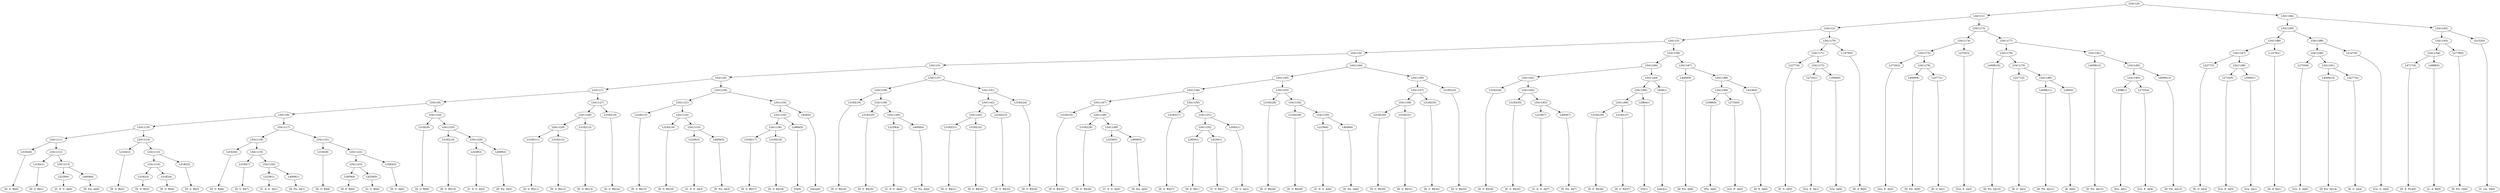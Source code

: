 digraph sample{
"L3182(0)"->"[D  G  B](0)"
"L3182(1)"->"[D  G  B](1)"
"L2239(0)"->"[C  D  G  A](0)"
"L4009(0)"->"[D  Fis  A](0)"
"L5411(13)"->"L2239(0)"
"L5411(13)"->"L4009(0)"
"L5411(12)"->"L3182(1)"
"L5411(12)"->"L5411(13)"
"L5411(11)"->"L3182(0)"
"L5411(11)"->"L5411(12)"
"L3182(2)"->"[D  G  B](2)"
"L3182(3)"->"[D  G  B](3)"
"L3182(4)"->"[D  G  B](4)"
"L5411(16)"->"L3182(3)"
"L5411(16)"->"L3182(4)"
"L3182(5)"->"[D  G  B](5)"
"L5411(15)"->"L5411(16)"
"L5411(15)"->"L3182(5)"
"L5411(14)"->"L3182(2)"
"L5411(14)"->"L5411(15)"
"L5411(10)"->"L5411(11)"
"L5411(10)"->"L5411(14)"
"L3182(6)"->"[D  G  B](6)"
"L3182(7)"->"[D  G  B](7)"
"L2239(1)"->"[C  D  G  A](1)"
"L4009(1)"->"[D  Fis  A](1)"
"L5411(20)"->"L2239(1)"
"L5411(20)"->"L4009(1)"
"L5411(19)"->"L3182(7)"
"L5411(19)"->"L5411(20)"
"L5411(18)"->"L3182(6)"
"L5411(18)"->"L5411(19)"
"L3182(8)"->"[D  G  B](8)"
"L2859(0)"->"[D  E  B](0)"
"L4230(0)"->"[C  G  B](0)"
"L5411(23)"->"L2859(0)"
"L5411(23)"->"L4230(0)"
"L3562(0)"->"[D  G  A](0)"
"L5411(22)"->"L5411(23)"
"L5411(22)"->"L3562(0)"
"L5411(21)"->"L3182(8)"
"L5411(21)"->"L5411(22)"
"L5411(17)"->"L5411(18)"
"L5411(17)"->"L5411(21)"
"L5411(9)"->"L5411(10)"
"L5411(9)"->"L5411(17)"
"L3182(9)"->"[D  G  B](9)"
"L3182(10)"->"[D  G  B](10)"
"L2239(2)"->"[C  D  G  A](2)"
"L4009(2)"->"[D  Fis  A](2)"
"L5411(26)"->"L2239(2)"
"L5411(26)"->"L4009(2)"
"L5411(25)"->"L3182(10)"
"L5411(25)"->"L5411(26)"
"L5411(24)"->"L3182(9)"
"L5411(24)"->"L5411(25)"
"L5411(8)"->"L5411(9)"
"L5411(8)"->"L5411(24)"
"L3182(11)"->"[D  G  B](11)"
"L3182(12)"->"[D  G  B](12)"
"L5411(29)"->"L3182(11)"
"L5411(29)"->"L3182(12)"
"L3182(13)"->"[D  G  B](13)"
"L5411(28)"->"L5411(29)"
"L5411(28)"->"L3182(13)"
"L3182(14)"->"[D  G  B](14)"
"L5411(27)"->"L5411(28)"
"L5411(27)"->"L3182(14)"
"L5411(7)"->"L5411(8)"
"L5411(7)"->"L5411(27)"
"L3182(15)"->"[D  G  B](15)"
"L3182(16)"->"[D  G  B](16)"
"L2239(3)"->"[C  D  G  A](3)"
"L4009(3)"->"[D  Fis  A](3)"
"L5411(33)"->"L2239(3)"
"L5411(33)"->"L4009(3)"
"L5411(32)"->"L3182(16)"
"L5411(32)"->"L5411(33)"
"L5411(31)"->"L3182(15)"
"L5411(31)"->"L5411(32)"
"L3182(17)"->"[D  G  B](17)"
"L3182(18)"->"[D  G  B](18)"
"L5411(36)"->"L3182(17)"
"L5411(36)"->"L3182(18)"
"L2884(0)"->"[G](0)"
"L5411(35)"->"L5411(36)"
"L5411(35)"->"L2884(0)"
"L826(0)"->"[rest](0)"
"L5411(34)"->"L5411(35)"
"L5411(34)"->"L826(0)"
"L5411(30)"->"L5411(31)"
"L5411(30)"->"L5411(34)"
"L5411(6)"->"L5411(7)"
"L5411(6)"->"L5411(30)"
"L3182(19)"->"[D  G  B](19)"
"L3182(20)"->"[D  G  B](20)"
"L2239(4)"->"[C  D  G  A](4)"
"L4009(4)"->"[D  Fis  A](4)"
"L5411(40)"->"L2239(4)"
"L5411(40)"->"L4009(4)"
"L5411(39)"->"L3182(20)"
"L5411(39)"->"L5411(40)"
"L5411(38)"->"L3182(19)"
"L5411(38)"->"L5411(39)"
"L3182(21)"->"[D  G  B](21)"
"L3182(22)"->"[D  G  B](22)"
"L5411(43)"->"L3182(21)"
"L5411(43)"->"L3182(22)"
"L3182(23)"->"[D  G  B](23)"
"L5411(42)"->"L5411(43)"
"L5411(42)"->"L3182(23)"
"L3182(24)"->"[D  G  B](24)"
"L5411(41)"->"L5411(42)"
"L5411(41)"->"L3182(24)"
"L5411(37)"->"L5411(38)"
"L5411(37)"->"L5411(41)"
"L5411(5)"->"L5411(6)"
"L5411(5)"->"L5411(37)"
"L3182(25)"->"[D  G  B](25)"
"L3182(26)"->"[D  G  B](26)"
"L2239(5)"->"[C  D  G  A](5)"
"L4009(5)"->"[D  Fis  A](5)"
"L5411(49)"->"L2239(5)"
"L5411(49)"->"L4009(5)"
"L5411(48)"->"L3182(26)"
"L5411(48)"->"L5411(49)"
"L5411(47)"->"L3182(25)"
"L5411(47)"->"L5411(48)"
"L3182(27)"->"[D  G  B](27)"
"L2859(1)"->"[D  E  B](1)"
"L4230(1)"->"[C  G  B](1)"
"L5411(52)"->"L2859(1)"
"L5411(52)"->"L4230(1)"
"L3562(1)"->"[D  G  A](1)"
"L5411(51)"->"L5411(52)"
"L5411(51)"->"L3562(1)"
"L5411(50)"->"L3182(27)"
"L5411(50)"->"L5411(51)"
"L5411(46)"->"L5411(47)"
"L5411(46)"->"L5411(50)"
"L3182(28)"->"[D  G  B](28)"
"L3182(29)"->"[D  G  B](29)"
"L2239(6)"->"[C  D  G  A](6)"
"L4009(6)"->"[D  Fis  A](6)"
"L5411(55)"->"L2239(6)"
"L5411(55)"->"L4009(6)"
"L5411(54)"->"L3182(29)"
"L5411(54)"->"L5411(55)"
"L5411(53)"->"L3182(28)"
"L5411(53)"->"L5411(54)"
"L5411(45)"->"L5411(46)"
"L5411(45)"->"L5411(53)"
"L3182(30)"->"[D  G  B](30)"
"L3182(31)"->"[D  G  B](31)"
"L5411(58)"->"L3182(30)"
"L5411(58)"->"L3182(31)"
"L3182(32)"->"[D  G  B](32)"
"L5411(57)"->"L5411(58)"
"L5411(57)"->"L3182(32)"
"L3182(33)"->"[D  G  B](33)"
"L5411(56)"->"L5411(57)"
"L5411(56)"->"L3182(33)"
"L5411(44)"->"L5411(45)"
"L5411(44)"->"L5411(56)"
"L5411(4)"->"L5411(5)"
"L5411(4)"->"L5411(44)"
"L3182(34)"->"[D  G  B](34)"
"L3182(35)"->"[D  G  B](35)"
"L2239(7)"->"[C  D  G  A](7)"
"L4009(7)"->"[D  Fis  A](7)"
"L5411(63)"->"L2239(7)"
"L5411(63)"->"L4009(7)"
"L5411(62)"->"L3182(35)"
"L5411(62)"->"L5411(63)"
"L5411(61)"->"L3182(34)"
"L5411(61)"->"L5411(62)"
"L3182(36)"->"[D  G  B](36)"
"L3182(37)"->"[D  G  B](37)"
"L5411(66)"->"L3182(36)"
"L5411(66)"->"L3182(37)"
"L2884(1)"->"[G](1)"
"L5411(65)"->"L5411(66)"
"L5411(65)"->"L2884(1)"
"L826(1)"->"[rest](1)"
"L5411(64)"->"L5411(65)"
"L5411(64)"->"L826(1)"
"L5411(60)"->"L5411(61)"
"L5411(60)"->"L5411(64)"
"L4009(8)"->"[D  Fis  A](8)"
"L3386(0)"->"[Fis  A](0)"
"L2733(0)"->"[Cis  E  A](0)"
"L5411(69)"->"L3386(0)"
"L5411(69)"->"L2733(0)"
"L4236(0)"->"[D  E  A](0)"
"L5411(68)"->"L5411(69)"
"L5411(68)"->"L4236(0)"
"L5411(67)"->"L4009(8)"
"L5411(67)"->"L5411(68)"
"L5411(59)"->"L5411(60)"
"L5411(59)"->"L5411(67)"
"L5411(3)"->"L5411(4)"
"L5411(3)"->"L5411(59)"
"L2277(0)"->"[E  G  A](0)"
"L2733(1)"->"[Cis  E  A](1)"
"L3560(0)"->"[Cis  A](0)"
"L5411(72)"->"L2733(1)"
"L5411(72)"->"L3560(0)"
"L5411(71)"->"L2277(0)"
"L5411(71)"->"L5411(72)"
"L-1479(0)"->"[D  A  B](0)"
"L5411(70)"->"L5411(71)"
"L5411(70)"->"L-1479(0)"
"L5411(2)"->"L5411(3)"
"L5411(2)"->"L5411(70)"
"L2733(2)"->"[Cis  E  A](2)"
"L4009(9)"->"[D  Fis  A](9)"
"L2277(1)"->"[E  G  A](1)"
"L5411(76)"->"L4009(9)"
"L5411(76)"->"L2277(1)"
"L5411(75)"->"L2733(2)"
"L5411(75)"->"L5411(76)"
"L2733(3)"->"[Cis  E  A](3)"
"L5411(74)"->"L5411(75)"
"L5411(74)"->"L2733(3)"
"L4009(10)"->"[D  Fis  A](10)"
"L2277(2)"->"[E  G  A](2)"
"L4009(11)"->"[D  Fis  A](11)"
"L285(0)"->"[E  A](0)"
"L5411(80)"->"L4009(11)"
"L5411(80)"->"L285(0)"
"L5411(79)"->"L2277(2)"
"L5411(79)"->"L5411(80)"
"L5411(78)"->"L4009(10)"
"L5411(78)"->"L5411(79)"
"L4009(12)"->"[D  Fis  A](12)"
"L3386(1)"->"[Fis  A](1)"
"L2733(4)"->"[Cis  E  A](4)"
"L5411(83)"->"L3386(1)"
"L5411(83)"->"L2733(4)"
"L4009(13)"->"[D  Fis  A](13)"
"L5411(82)"->"L5411(83)"
"L5411(82)"->"L4009(13)"
"L5411(81)"->"L4009(12)"
"L5411(81)"->"L5411(82)"
"L5411(77)"->"L5411(78)"
"L5411(77)"->"L5411(81)"
"L5411(73)"->"L5411(74)"
"L5411(73)"->"L5411(77)"
"L5411(1)"->"L5411(2)"
"L5411(1)"->"L5411(73)"
"L2277(3)"->"[E  G  A](3)"
"L2733(5)"->"[Cis  E  A](5)"
"L3560(1)"->"[Cis  A](1)"
"L5411(88)"->"L2733(5)"
"L5411(88)"->"L3560(1)"
"L5411(87)"->"L2277(3)"
"L5411(87)"->"L5411(88)"
"L-1479(1)"->"[D  A  B](1)"
"L5411(86)"->"L5411(87)"
"L5411(86)"->"L-1479(1)"
"L2733(6)"->"[Cis  E  A](6)"
"L4009(14)"->"[D  Fis  A](14)"
"L2277(4)"->"[E  G  A](4)"
"L5411(91)"->"L4009(14)"
"L5411(91)"->"L2277(4)"
"L5411(90)"->"L2733(6)"
"L5411(90)"->"L5411(91)"
"L4147(0)"->"[Cis  G  A](0)"
"L5411(89)"->"L5411(90)"
"L5411(89)"->"L4147(0)"
"L5411(85)"->"L5411(86)"
"L5411(85)"->"L5411(89)"
"L4717(0)"->"[D  E  Fis](0)"
"L4888(0)"->"[C  A  B](0)"
"L5411(94)"->"L4717(0)"
"L5411(94)"->"L4888(0)"
"L2778(0)"->"[E  Fis  G](0)"
"L5411(93)"->"L5411(94)"
"L5411(93)"->"L2778(0)"
"L5152(0)"->"[C  Cis  D](0)"
"L5411(92)"->"L5411(93)"
"L5411(92)"->"L5152(0)"
"L5411(84)"->"L5411(85)"
"L5411(84)"->"L5411(92)"
"L5411(0)"->"L5411(1)"
"L5411(0)"->"L5411(84)"
{rank = min; "L5411(0)"}
{rank = same; "L5411(1)"; "L5411(84)";}
{rank = same; "L5411(2)"; "L5411(73)"; "L5411(85)"; "L5411(92)";}
{rank = same; "L5411(3)"; "L5411(70)"; "L5411(74)"; "L5411(77)"; "L5411(86)"; "L5411(89)"; "L5411(93)"; "L5152(0)";}
{rank = same; "L5411(4)"; "L5411(59)"; "L5411(71)"; "L-1479(0)"; "L5411(75)"; "L2733(3)"; "L5411(78)"; "L5411(81)"; "L5411(87)"; "L-1479(1)"; "L5411(90)"; "L4147(0)"; "L5411(94)"; "L2778(0)";}
{rank = same; "L5411(5)"; "L5411(44)"; "L5411(60)"; "L5411(67)"; "L2277(0)"; "L5411(72)"; "L2733(2)"; "L5411(76)"; "L4009(10)"; "L5411(79)"; "L4009(12)"; "L5411(82)"; "L2277(3)"; "L5411(88)"; "L2733(6)"; "L5411(91)"; "L4717(0)"; "L4888(0)";}
{rank = same; "L5411(6)"; "L5411(37)"; "L5411(45)"; "L5411(56)"; "L5411(61)"; "L5411(64)"; "L4009(8)"; "L5411(68)"; "L2733(1)"; "L3560(0)"; "L4009(9)"; "L2277(1)"; "L2277(2)"; "L5411(80)"; "L5411(83)"; "L4009(13)"; "L2733(5)"; "L3560(1)"; "L4009(14)"; "L2277(4)";}
{rank = same; "L5411(7)"; "L5411(30)"; "L5411(38)"; "L5411(41)"; "L5411(46)"; "L5411(53)"; "L5411(57)"; "L3182(33)"; "L3182(34)"; "L5411(62)"; "L5411(65)"; "L826(1)"; "L5411(69)"; "L4236(0)"; "L4009(11)"; "L285(0)"; "L3386(1)"; "L2733(4)";}
{rank = same; "L5411(8)"; "L5411(27)"; "L5411(31)"; "L5411(34)"; "L3182(19)"; "L5411(39)"; "L5411(42)"; "L3182(24)"; "L5411(47)"; "L5411(50)"; "L3182(28)"; "L5411(54)"; "L5411(58)"; "L3182(32)"; "L3182(35)"; "L5411(63)"; "L5411(66)"; "L2884(1)"; "L3386(0)"; "L2733(0)";}
{rank = same; "L5411(9)"; "L5411(24)"; "L5411(28)"; "L3182(14)"; "L3182(15)"; "L5411(32)"; "L5411(35)"; "L826(0)"; "L3182(20)"; "L5411(40)"; "L5411(43)"; "L3182(23)"; "L3182(25)"; "L5411(48)"; "L3182(27)"; "L5411(51)"; "L3182(29)"; "L5411(55)"; "L3182(30)"; "L3182(31)"; "L2239(7)"; "L4009(7)"; "L3182(36)"; "L3182(37)";}
{rank = same; "L5411(10)"; "L5411(17)"; "L3182(9)"; "L5411(25)"; "L5411(29)"; "L3182(13)"; "L3182(16)"; "L5411(33)"; "L5411(36)"; "L2884(0)"; "L2239(4)"; "L4009(4)"; "L3182(21)"; "L3182(22)"; "L3182(26)"; "L5411(49)"; "L5411(52)"; "L3562(1)"; "L2239(6)"; "L4009(6)";}
{rank = same; "L5411(11)"; "L5411(14)"; "L5411(18)"; "L5411(21)"; "L3182(10)"; "L5411(26)"; "L3182(11)"; "L3182(12)"; "L2239(3)"; "L4009(3)"; "L3182(17)"; "L3182(18)"; "L2239(5)"; "L4009(5)"; "L2859(1)"; "L4230(1)";}
{rank = same; "L3182(0)"; "L5411(12)"; "L3182(2)"; "L5411(15)"; "L3182(6)"; "L5411(19)"; "L3182(8)"; "L5411(22)"; "L2239(2)"; "L4009(2)";}
{rank = same; "L3182(1)"; "L5411(13)"; "L5411(16)"; "L3182(5)"; "L3182(7)"; "L5411(20)"; "L5411(23)"; "L3562(0)";}
{rank = same; "L2239(0)"; "L4009(0)"; "L3182(3)"; "L3182(4)"; "L2239(1)"; "L4009(1)"; "L2859(0)"; "L4230(0)";}
{rank = max; "[C  A  B](0)"; "[C  Cis  D](0)"; "[C  D  G  A](0)"; "[C  D  G  A](1)"; "[C  D  G  A](2)"; "[C  D  G  A](3)"; "[C  D  G  A](4)"; "[C  D  G  A](5)"; "[C  D  G  A](6)"; "[C  D  G  A](7)"; "[C  G  B](0)"; "[C  G  B](1)"; "[Cis  A](0)"; "[Cis  A](1)"; "[Cis  E  A](0)"; "[Cis  E  A](1)"; "[Cis  E  A](2)"; "[Cis  E  A](3)"; "[Cis  E  A](4)"; "[Cis  E  A](5)"; "[Cis  E  A](6)"; "[Cis  G  A](0)"; "[D  A  B](0)"; "[D  A  B](1)"; "[D  E  A](0)"; "[D  E  B](0)"; "[D  E  B](1)"; "[D  E  Fis](0)"; "[D  Fis  A](0)"; "[D  Fis  A](1)"; "[D  Fis  A](10)"; "[D  Fis  A](11)"; "[D  Fis  A](12)"; "[D  Fis  A](13)"; "[D  Fis  A](14)"; "[D  Fis  A](2)"; "[D  Fis  A](3)"; "[D  Fis  A](4)"; "[D  Fis  A](5)"; "[D  Fis  A](6)"; "[D  Fis  A](7)"; "[D  Fis  A](8)"; "[D  Fis  A](9)"; "[D  G  A](0)"; "[D  G  A](1)"; "[D  G  B](0)"; "[D  G  B](1)"; "[D  G  B](10)"; "[D  G  B](11)"; "[D  G  B](12)"; "[D  G  B](13)"; "[D  G  B](14)"; "[D  G  B](15)"; "[D  G  B](16)"; "[D  G  B](17)"; "[D  G  B](18)"; "[D  G  B](19)"; "[D  G  B](2)"; "[D  G  B](20)"; "[D  G  B](21)"; "[D  G  B](22)"; "[D  G  B](23)"; "[D  G  B](24)"; "[D  G  B](25)"; "[D  G  B](26)"; "[D  G  B](27)"; "[D  G  B](28)"; "[D  G  B](29)"; "[D  G  B](3)"; "[D  G  B](30)"; "[D  G  B](31)"; "[D  G  B](32)"; "[D  G  B](33)"; "[D  G  B](34)"; "[D  G  B](35)"; "[D  G  B](36)"; "[D  G  B](37)"; "[D  G  B](4)"; "[D  G  B](5)"; "[D  G  B](6)"; "[D  G  B](7)"; "[D  G  B](8)"; "[D  G  B](9)"; "[E  A](0)"; "[E  Fis  G](0)"; "[E  G  A](0)"; "[E  G  A](1)"; "[E  G  A](2)"; "[E  G  A](3)"; "[E  G  A](4)"; "[Fis  A](0)"; "[Fis  A](1)"; "[G](0)"; "[G](1)"; "[rest](0)"; "[rest](1)";}
}